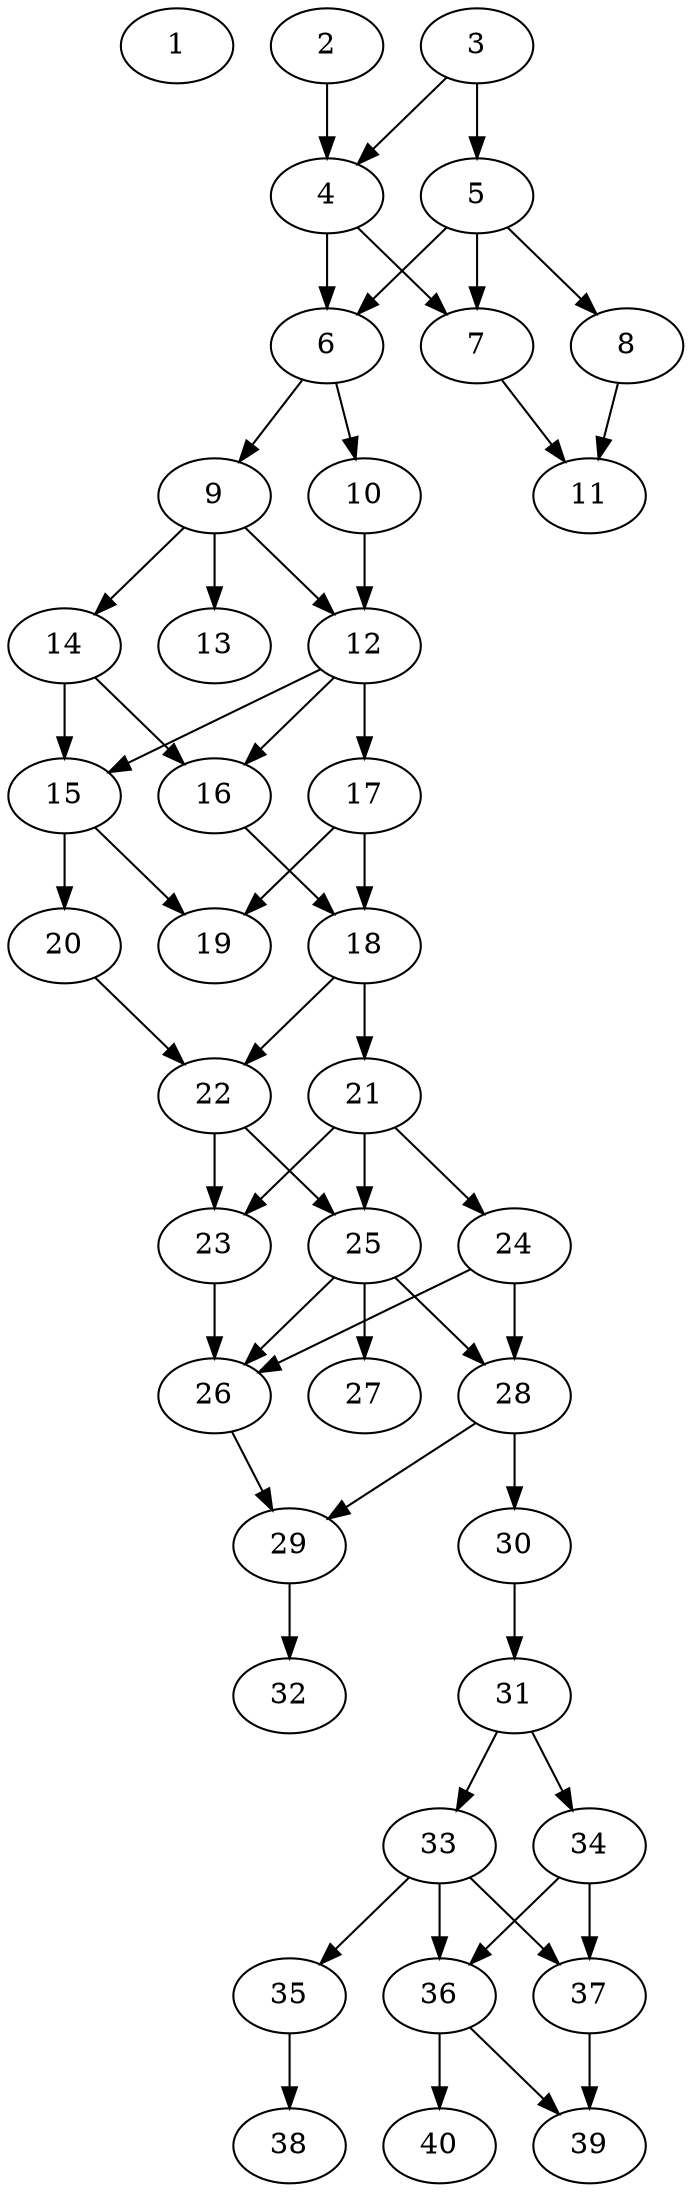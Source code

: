 // DAG automatically generated by daggen at Thu Oct  3 14:06:49 2019
// ./daggen --dot -n 40 --ccr 0.4 --fat 0.3 --regular 0.7 --density 0.7 --mindata 5242880 --maxdata 52428800 
digraph G {
  1 [size="29429760", alpha="0.19", expect_size="11771904"] 
  2 [size="128066560", alpha="0.14", expect_size="51226624"] 
  2 -> 4 [size ="51226624"]
  3 [size="69905920", alpha="0.18", expect_size="27962368"] 
  3 -> 4 [size ="27962368"]
  3 -> 5 [size ="27962368"]
  4 [size="84907520", alpha="0.08", expect_size="33963008"] 
  4 -> 6 [size ="33963008"]
  4 -> 7 [size ="33963008"]
  5 [size="108313600", alpha="0.08", expect_size="43325440"] 
  5 -> 6 [size ="43325440"]
  5 -> 7 [size ="43325440"]
  5 -> 8 [size ="43325440"]
  6 [size="128087040", alpha="0.16", expect_size="51234816"] 
  6 -> 9 [size ="51234816"]
  6 -> 10 [size ="51234816"]
  7 [size="84536320", alpha="0.14", expect_size="33814528"] 
  7 -> 11 [size ="33814528"]
  8 [size="64465920", alpha="0.15", expect_size="25786368"] 
  8 -> 11 [size ="25786368"]
  9 [size="28421120", alpha="0.03", expect_size="11368448"] 
  9 -> 12 [size ="11368448"]
  9 -> 13 [size ="11368448"]
  9 -> 14 [size ="11368448"]
  10 [size="72744960", alpha="0.15", expect_size="29097984"] 
  10 -> 12 [size ="29097984"]
  11 [size="56563200", alpha="0.06", expect_size="22625280"] 
  12 [size="51381760", alpha="0.14", expect_size="20552704"] 
  12 -> 15 [size ="20552704"]
  12 -> 16 [size ="20552704"]
  12 -> 17 [size ="20552704"]
  13 [size="15984640", alpha="0.05", expect_size="6393856"] 
  14 [size="119682560", alpha="0.13", expect_size="47873024"] 
  14 -> 15 [size ="47873024"]
  14 -> 16 [size ="47873024"]
  15 [size="47603200", alpha="0.08", expect_size="19041280"] 
  15 -> 19 [size ="19041280"]
  15 -> 20 [size ="19041280"]
  16 [size="94643200", alpha="0.03", expect_size="37857280"] 
  16 -> 18 [size ="37857280"]
  17 [size="70737920", alpha="0.07", expect_size="28295168"] 
  17 -> 18 [size ="28295168"]
  17 -> 19 [size ="28295168"]
  18 [size="33717760", alpha="0.06", expect_size="13487104"] 
  18 -> 21 [size ="13487104"]
  18 -> 22 [size ="13487104"]
  19 [size="121559040", alpha="0.03", expect_size="48623616"] 
  20 [size="22059520", alpha="0.07", expect_size="8823808"] 
  20 -> 22 [size ="8823808"]
  21 [size="112888320", alpha="0.15", expect_size="45155328"] 
  21 -> 23 [size ="45155328"]
  21 -> 24 [size ="45155328"]
  21 -> 25 [size ="45155328"]
  22 [size="30855680", alpha="0.01", expect_size="12342272"] 
  22 -> 23 [size ="12342272"]
  22 -> 25 [size ="12342272"]
  23 [size="113233920", alpha="0.18", expect_size="45293568"] 
  23 -> 26 [size ="45293568"]
  24 [size="25605120", alpha="0.06", expect_size="10242048"] 
  24 -> 26 [size ="10242048"]
  24 -> 28 [size ="10242048"]
  25 [size="104107520", alpha="0.11", expect_size="41643008"] 
  25 -> 26 [size ="41643008"]
  25 -> 27 [size ="41643008"]
  25 -> 28 [size ="41643008"]
  26 [size="33661440", alpha="0.15", expect_size="13464576"] 
  26 -> 29 [size ="13464576"]
  27 [size="48742400", alpha="0.11", expect_size="19496960"] 
  28 [size="92014080", alpha="0.16", expect_size="36805632"] 
  28 -> 29 [size ="36805632"]
  28 -> 30 [size ="36805632"]
  29 [size="127237120", alpha="0.03", expect_size="50894848"] 
  29 -> 32 [size ="50894848"]
  30 [size="26606080", alpha="0.01", expect_size="10642432"] 
  30 -> 31 [size ="10642432"]
  31 [size="70026240", alpha="0.06", expect_size="28010496"] 
  31 -> 33 [size ="28010496"]
  31 -> 34 [size ="28010496"]
  32 [size="37895680", alpha="0.18", expect_size="15158272"] 
  33 [size="45168640", alpha="0.10", expect_size="18067456"] 
  33 -> 35 [size ="18067456"]
  33 -> 36 [size ="18067456"]
  33 -> 37 [size ="18067456"]
  34 [size="30686720", alpha="0.20", expect_size="12274688"] 
  34 -> 36 [size ="12274688"]
  34 -> 37 [size ="12274688"]
  35 [size="66247680", alpha="0.16", expect_size="26499072"] 
  35 -> 38 [size ="26499072"]
  36 [size="129098240", alpha="0.05", expect_size="51639296"] 
  36 -> 39 [size ="51639296"]
  36 -> 40 [size ="51639296"]
  37 [size="98286080", alpha="0.05", expect_size="39314432"] 
  37 -> 39 [size ="39314432"]
  38 [size="45245440", alpha="0.08", expect_size="18098176"] 
  39 [size="21337600", alpha="0.09", expect_size="8535040"] 
  40 [size="41873920", alpha="0.12", expect_size="16749568"] 
}
